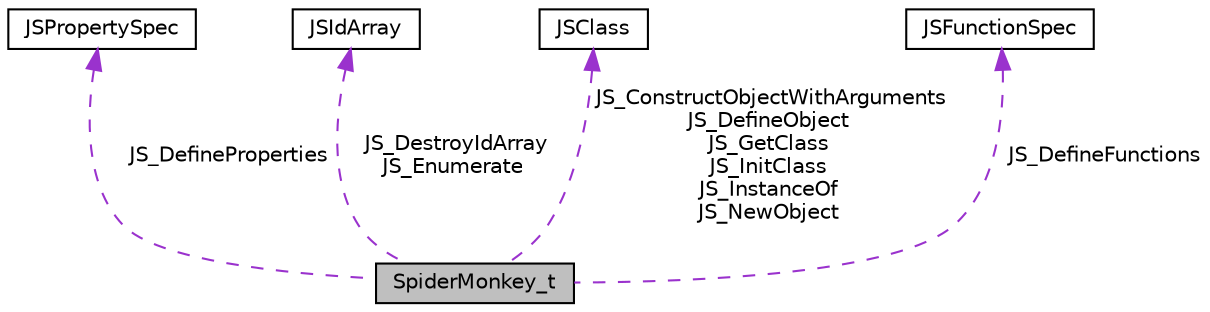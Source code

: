 digraph "SpiderMonkey_t"
{
 // LATEX_PDF_SIZE
  edge [fontname="Helvetica",fontsize="10",labelfontname="Helvetica",labelfontsize="10"];
  node [fontname="Helvetica",fontsize="10",shape=record];
  Node1 [label="SpiderMonkey_t",height=0.2,width=0.4,color="black", fillcolor="grey75", style="filled", fontcolor="black",tooltip=" "];
  Node2 -> Node1 [dir="back",color="darkorchid3",fontsize="10",style="dashed",label=" JS_DefineProperties" ,fontname="Helvetica"];
  Node2 [label="JSPropertySpec",height=0.2,width=0.4,color="black", fillcolor="white", style="filled",URL="$structJSPropertySpec.html",tooltip=" "];
  Node3 -> Node1 [dir="back",color="darkorchid3",fontsize="10",style="dashed",label=" JS_DestroyIdArray\nJS_Enumerate" ,fontname="Helvetica"];
  Node3 [label="JSIdArray",height=0.2,width=0.4,color="black", fillcolor="white", style="filled",URL="$structJSIdArray.html",tooltip=" "];
  Node4 -> Node1 [dir="back",color="darkorchid3",fontsize="10",style="dashed",label=" JS_ConstructObjectWithArguments\nJS_DefineObject\nJS_GetClass\nJS_InitClass\nJS_InstanceOf\nJS_NewObject" ,fontname="Helvetica"];
  Node4 [label="JSClass",height=0.2,width=0.4,color="black", fillcolor="white", style="filled",URL="$structJSClass.html",tooltip=" "];
  Node5 -> Node1 [dir="back",color="darkorchid3",fontsize="10",style="dashed",label=" JS_DefineFunctions" ,fontname="Helvetica"];
  Node5 [label="JSFunctionSpec",height=0.2,width=0.4,color="black", fillcolor="white", style="filled",URL="$structJSFunctionSpec.html",tooltip=" "];
}
